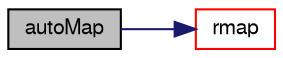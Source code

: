 digraph "autoMap"
{
  bgcolor="transparent";
  edge [fontname="FreeSans",fontsize="10",labelfontname="FreeSans",labelfontsize="10"];
  node [fontname="FreeSans",fontsize="10",shape=record];
  rankdir="LR";
  Node125 [label="autoMap",height=0.2,width=0.4,color="black", fillcolor="grey75", style="filled", fontcolor="black"];
  Node125 -> Node126 [color="midnightblue",fontsize="10",style="solid",fontname="FreeSans"];
  Node126 [label="rmap",height=0.2,width=0.4,color="red",URL="$a22022.html#ab506535cf09d78dfbd0b0c7c9a76826d",tooltip="Reverse map the given fvPatchField onto this fvPatchField. "];
}
